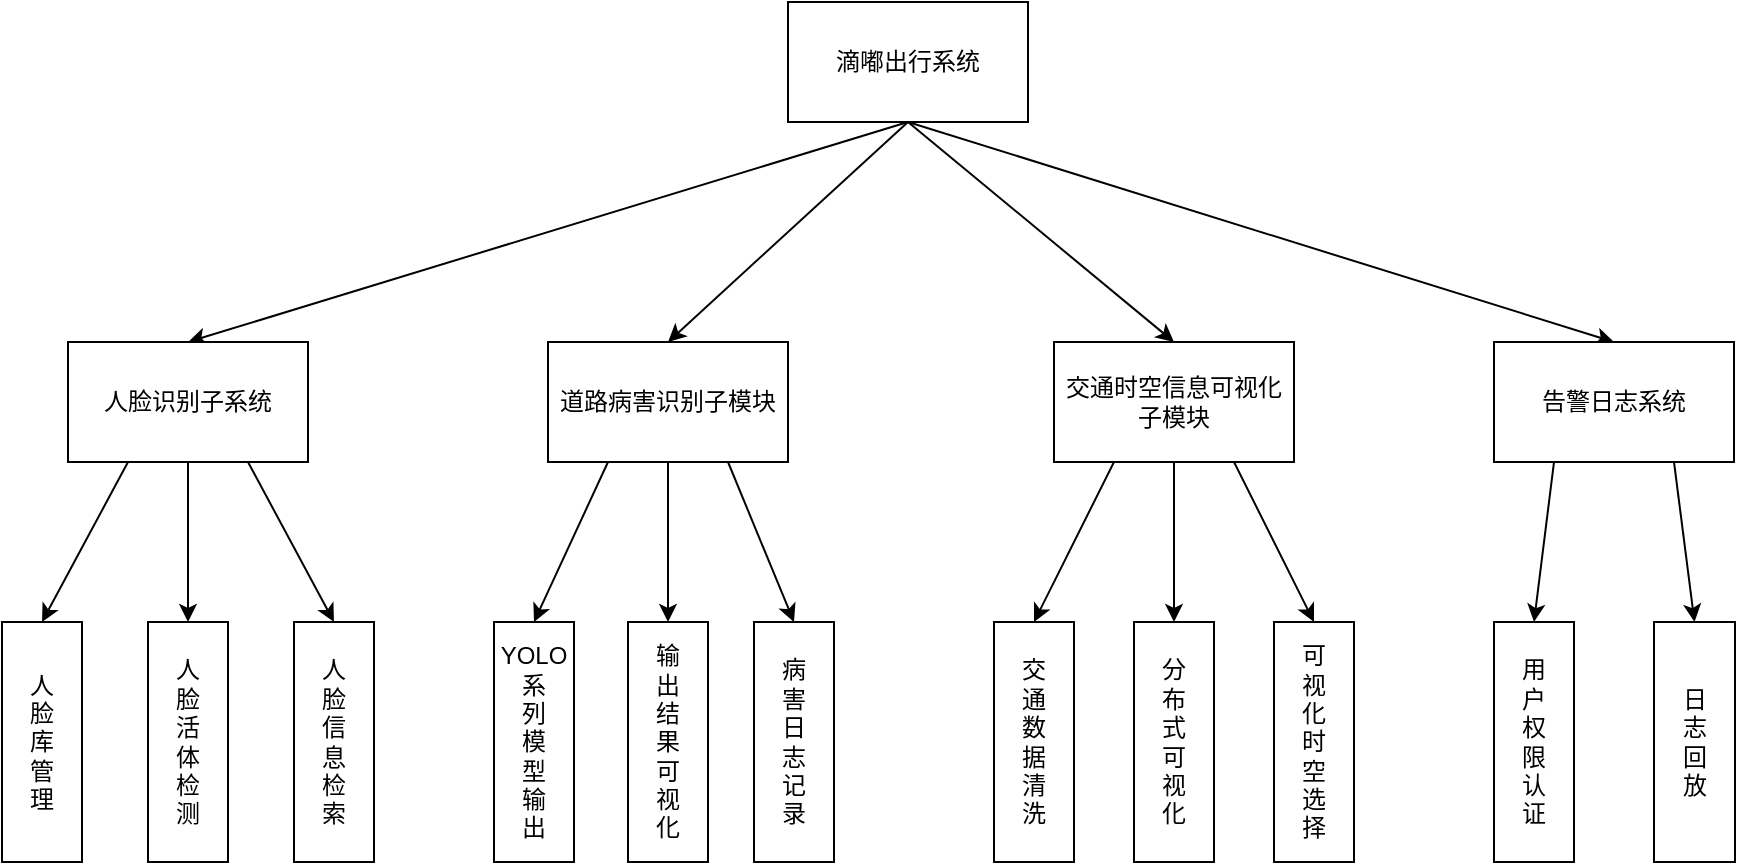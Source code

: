<mxfile>
    <diagram id="jJS_2kl6vO-PtTEw7cwD" name="第 1 页">
        <mxGraphModel dx="1146" dy="958" grid="1" gridSize="10" guides="1" tooltips="1" connect="1" arrows="1" fold="1" page="1" pageScale="1" pageWidth="827" pageHeight="1169" math="0" shadow="0">
            <root>
                <mxCell id="0"/>
                <mxCell id="1" parent="0"/>
                <mxCell id="7" style="edgeStyle=none;html=1;exitX=0.5;exitY=1;exitDx=0;exitDy=0;entryX=0.5;entryY=0;entryDx=0;entryDy=0;" edge="1" parent="1" source="2" target="3">
                    <mxGeometry relative="1" as="geometry"/>
                </mxCell>
                <mxCell id="8" style="edgeStyle=none;html=1;exitX=0.5;exitY=1;exitDx=0;exitDy=0;entryX=0.5;entryY=0;entryDx=0;entryDy=0;" edge="1" parent="1" source="2" target="5">
                    <mxGeometry relative="1" as="geometry"/>
                </mxCell>
                <mxCell id="9" style="edgeStyle=none;html=1;exitX=0.5;exitY=1;exitDx=0;exitDy=0;entryX=0.5;entryY=0;entryDx=0;entryDy=0;" edge="1" parent="1" source="2" target="4">
                    <mxGeometry relative="1" as="geometry"/>
                </mxCell>
                <mxCell id="10" style="edgeStyle=none;html=1;exitX=0.5;exitY=1;exitDx=0;exitDy=0;entryX=0.5;entryY=0;entryDx=0;entryDy=0;" edge="1" parent="1" source="2" target="6">
                    <mxGeometry relative="1" as="geometry"/>
                </mxCell>
                <mxCell id="2" value="滴嘟出行系统" style="rounded=0;whiteSpace=wrap;html=1;" vertex="1" parent="1">
                    <mxGeometry x="767" y="130" width="120" height="60" as="geometry"/>
                </mxCell>
                <mxCell id="32" style="edgeStyle=none;html=1;exitX=0.25;exitY=1;exitDx=0;exitDy=0;entryX=0.5;entryY=0;entryDx=0;entryDy=0;" edge="1" parent="1" source="3" target="29">
                    <mxGeometry relative="1" as="geometry"/>
                </mxCell>
                <mxCell id="33" style="edgeStyle=none;html=1;exitX=0.5;exitY=1;exitDx=0;exitDy=0;entryX=0.5;entryY=0;entryDx=0;entryDy=0;" edge="1" parent="1" source="3" target="30">
                    <mxGeometry relative="1" as="geometry"/>
                </mxCell>
                <mxCell id="34" style="edgeStyle=none;html=1;exitX=0.75;exitY=1;exitDx=0;exitDy=0;entryX=0.5;entryY=0;entryDx=0;entryDy=0;" edge="1" parent="1" source="3" target="31">
                    <mxGeometry relative="1" as="geometry"/>
                </mxCell>
                <mxCell id="3" value="人脸识别子系统" style="rounded=0;whiteSpace=wrap;html=1;" vertex="1" parent="1">
                    <mxGeometry x="407" y="300" width="120" height="60" as="geometry"/>
                </mxCell>
                <mxCell id="18" style="edgeStyle=none;html=1;exitX=0.25;exitY=1;exitDx=0;exitDy=0;entryX=0.5;entryY=0;entryDx=0;entryDy=0;" edge="1" parent="1" source="4" target="15">
                    <mxGeometry relative="1" as="geometry"/>
                </mxCell>
                <mxCell id="19" style="edgeStyle=none;html=1;exitX=0.5;exitY=1;exitDx=0;exitDy=0;entryX=0.5;entryY=0;entryDx=0;entryDy=0;" edge="1" parent="1" source="4" target="16">
                    <mxGeometry relative="1" as="geometry"/>
                </mxCell>
                <mxCell id="20" style="edgeStyle=none;html=1;exitX=0.75;exitY=1;exitDx=0;exitDy=0;entryX=0.5;entryY=0;entryDx=0;entryDy=0;" edge="1" parent="1" source="4" target="17">
                    <mxGeometry relative="1" as="geometry"/>
                </mxCell>
                <mxCell id="4" value="交通时空信息可视化子模块" style="rounded=0;whiteSpace=wrap;html=1;" vertex="1" parent="1">
                    <mxGeometry x="900" y="300" width="120" height="60" as="geometry"/>
                </mxCell>
                <mxCell id="26" style="edgeStyle=none;html=1;exitX=0.25;exitY=1;exitDx=0;exitDy=0;entryX=0.5;entryY=0;entryDx=0;entryDy=0;" edge="1" parent="1" source="5" target="22">
                    <mxGeometry relative="1" as="geometry"/>
                </mxCell>
                <mxCell id="27" style="edgeStyle=none;html=1;exitX=0.5;exitY=1;exitDx=0;exitDy=0;entryX=0.5;entryY=0;entryDx=0;entryDy=0;" edge="1" parent="1" source="5" target="23">
                    <mxGeometry relative="1" as="geometry"/>
                </mxCell>
                <mxCell id="28" style="edgeStyle=none;html=1;exitX=0.75;exitY=1;exitDx=0;exitDy=0;entryX=0.5;entryY=0;entryDx=0;entryDy=0;" edge="1" parent="1" source="5" target="24">
                    <mxGeometry relative="1" as="geometry"/>
                </mxCell>
                <mxCell id="5" value="道路病害识别子模块" style="rounded=0;whiteSpace=wrap;html=1;" vertex="1" parent="1">
                    <mxGeometry x="647" y="300" width="120" height="60" as="geometry"/>
                </mxCell>
                <mxCell id="13" style="edgeStyle=none;html=1;exitX=0.25;exitY=1;exitDx=0;exitDy=0;entryX=0.5;entryY=0;entryDx=0;entryDy=0;" edge="1" parent="1" source="6" target="11">
                    <mxGeometry relative="1" as="geometry"/>
                </mxCell>
                <mxCell id="14" style="edgeStyle=none;html=1;exitX=0.75;exitY=1;exitDx=0;exitDy=0;entryX=0.5;entryY=0;entryDx=0;entryDy=0;" edge="1" parent="1" source="6" target="12">
                    <mxGeometry relative="1" as="geometry"/>
                </mxCell>
                <mxCell id="6" value="告警日志系统" style="rounded=0;whiteSpace=wrap;html=1;" vertex="1" parent="1">
                    <mxGeometry x="1120" y="300" width="120" height="60" as="geometry"/>
                </mxCell>
                <mxCell id="11" value="用&lt;div&gt;户&lt;/div&gt;&lt;div&gt;权&lt;/div&gt;&lt;div&gt;限&lt;/div&gt;&lt;div&gt;认&lt;/div&gt;&lt;div&gt;证&lt;/div&gt;" style="rounded=0;whiteSpace=wrap;html=1;" vertex="1" parent="1">
                    <mxGeometry x="1120" y="440" width="40" height="120" as="geometry"/>
                </mxCell>
                <mxCell id="12" value="日&lt;div&gt;&lt;span style=&quot;background-color: transparent;&quot;&gt;志&lt;/span&gt;&lt;/div&gt;&lt;div&gt;&lt;span style=&quot;background-color: transparent;&quot;&gt;回&lt;/span&gt;&lt;/div&gt;&lt;div&gt;放&lt;/div&gt;" style="rounded=0;whiteSpace=wrap;html=1;" vertex="1" parent="1">
                    <mxGeometry x="1200" y="440" width="40.5" height="120" as="geometry"/>
                </mxCell>
                <mxCell id="15" value="交&lt;div&gt;通&lt;/div&gt;&lt;div&gt;&lt;span style=&quot;background-color: transparent;&quot;&gt;数&lt;/span&gt;&lt;/div&gt;&lt;div&gt;&lt;span style=&quot;background-color: transparent;&quot;&gt;据&lt;/span&gt;&lt;/div&gt;&lt;div&gt;&lt;span style=&quot;background-color: transparent;&quot;&gt;清&lt;/span&gt;&lt;/div&gt;&lt;div&gt;&lt;span style=&quot;background-color: transparent;&quot;&gt;洗&lt;/span&gt;&lt;/div&gt;" style="rounded=0;whiteSpace=wrap;html=1;" vertex="1" parent="1">
                    <mxGeometry x="870" y="440" width="40" height="120" as="geometry"/>
                </mxCell>
                <mxCell id="16" value="分&lt;div&gt;布&lt;/div&gt;&lt;div&gt;式&lt;/div&gt;&lt;div&gt;可&lt;/div&gt;&lt;div&gt;视&lt;/div&gt;&lt;div&gt;化&lt;/div&gt;" style="rounded=0;whiteSpace=wrap;html=1;" vertex="1" parent="1">
                    <mxGeometry x="940" y="440" width="40" height="120" as="geometry"/>
                </mxCell>
                <mxCell id="17" value="可&lt;div&gt;视&lt;/div&gt;&lt;div&gt;化&lt;/div&gt;&lt;div&gt;时&lt;div&gt;空&lt;div&gt;选&lt;/div&gt;&lt;div&gt;择&lt;/div&gt;&lt;/div&gt;&lt;/div&gt;" style="rounded=0;whiteSpace=wrap;html=1;" vertex="1" parent="1">
                    <mxGeometry x="1010" y="440" width="40" height="120" as="geometry"/>
                </mxCell>
                <mxCell id="22" value="YOLO&lt;span style=&quot;background-color: transparent;&quot;&gt;系&lt;/span&gt;&lt;div&gt;列&lt;/div&gt;&lt;div&gt;模&lt;/div&gt;&lt;div&gt;型&lt;/div&gt;&lt;div&gt;输&lt;/div&gt;&lt;div&gt;出&lt;/div&gt;" style="rounded=0;whiteSpace=wrap;html=1;" vertex="1" parent="1">
                    <mxGeometry x="620" y="440" width="40" height="120" as="geometry"/>
                </mxCell>
                <mxCell id="23" value="&lt;div&gt;输&lt;/div&gt;&lt;div&gt;出&lt;/div&gt;&lt;div&gt;结&lt;/div&gt;&lt;div&gt;果&lt;/div&gt;&lt;div&gt;可&lt;/div&gt;&lt;div&gt;视&lt;/div&gt;&lt;div&gt;化&lt;/div&gt;" style="rounded=0;whiteSpace=wrap;html=1;" vertex="1" parent="1">
                    <mxGeometry x="687" y="440" width="40" height="120" as="geometry"/>
                </mxCell>
                <mxCell id="24" value="&lt;div&gt;病&lt;/div&gt;&lt;div&gt;害&lt;/div&gt;&lt;div&gt;日&lt;/div&gt;&lt;div&gt;志&lt;/div&gt;&lt;div&gt;记&lt;/div&gt;&lt;div&gt;录&lt;/div&gt;" style="rounded=0;whiteSpace=wrap;html=1;" vertex="1" parent="1">
                    <mxGeometry x="750" y="440" width="40" height="120" as="geometry"/>
                </mxCell>
                <mxCell id="29" value="人&lt;div&gt;脸&lt;/div&gt;&lt;div&gt;库&lt;/div&gt;&lt;div&gt;&lt;span style=&quot;color: rgb(0, 0, 0);&quot;&gt;管&lt;/span&gt;&lt;/div&gt;&lt;div&gt;&lt;span style=&quot;color: rgb(0, 0, 0);&quot;&gt;理&lt;/span&gt;&lt;/div&gt;" style="rounded=0;whiteSpace=wrap;html=1;" vertex="1" parent="1">
                    <mxGeometry x="374" y="440" width="40" height="120" as="geometry"/>
                </mxCell>
                <mxCell id="30" value="人&lt;div&gt;脸&lt;/div&gt;&lt;div&gt;活&lt;/div&gt;&lt;div&gt;体&lt;/div&gt;&lt;div&gt;检&lt;/div&gt;&lt;div&gt;测&lt;/div&gt;" style="rounded=0;whiteSpace=wrap;html=1;" vertex="1" parent="1">
                    <mxGeometry x="447" y="440" width="40" height="120" as="geometry"/>
                </mxCell>
                <mxCell id="31" value="人&lt;div&gt;脸&lt;/div&gt;&lt;div&gt;信&lt;/div&gt;&lt;div&gt;息&lt;/div&gt;&lt;div&gt;检&lt;/div&gt;&lt;div&gt;索&lt;/div&gt;" style="rounded=0;whiteSpace=wrap;html=1;" vertex="1" parent="1">
                    <mxGeometry x="520" y="440" width="40" height="120" as="geometry"/>
                </mxCell>
            </root>
        </mxGraphModel>
    </diagram>
</mxfile>